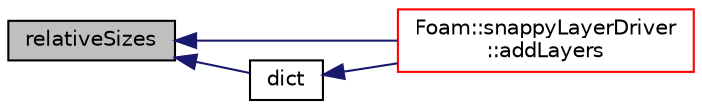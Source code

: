 digraph "relativeSizes"
{
  bgcolor="transparent";
  edge [fontname="Helvetica",fontsize="10",labelfontname="Helvetica",labelfontsize="10"];
  node [fontname="Helvetica",fontsize="10",shape=record];
  rankdir="LR";
  Node340 [label="relativeSizes",height=0.2,width=0.4,color="black", fillcolor="grey75", style="filled", fontcolor="black"];
  Node340 -> Node341 [dir="back",color="midnightblue",fontsize="10",style="solid",fontname="Helvetica"];
  Node341 [label="Foam::snappyLayerDriver\l::addLayers",height=0.2,width=0.4,color="red",URL="$a25909.html#a2654851d1ffedc26e8ff1424f7097ba6",tooltip="Add cell layers. "];
  Node340 -> Node344 [dir="back",color="midnightblue",fontsize="10",style="solid",fontname="Helvetica"];
  Node344 [label="dict",height=0.2,width=0.4,color="black",URL="$a25893.html#a19650e729ef6a0899b8fbe25f5238728"];
  Node344 -> Node341 [dir="back",color="midnightblue",fontsize="10",style="solid",fontname="Helvetica"];
}
